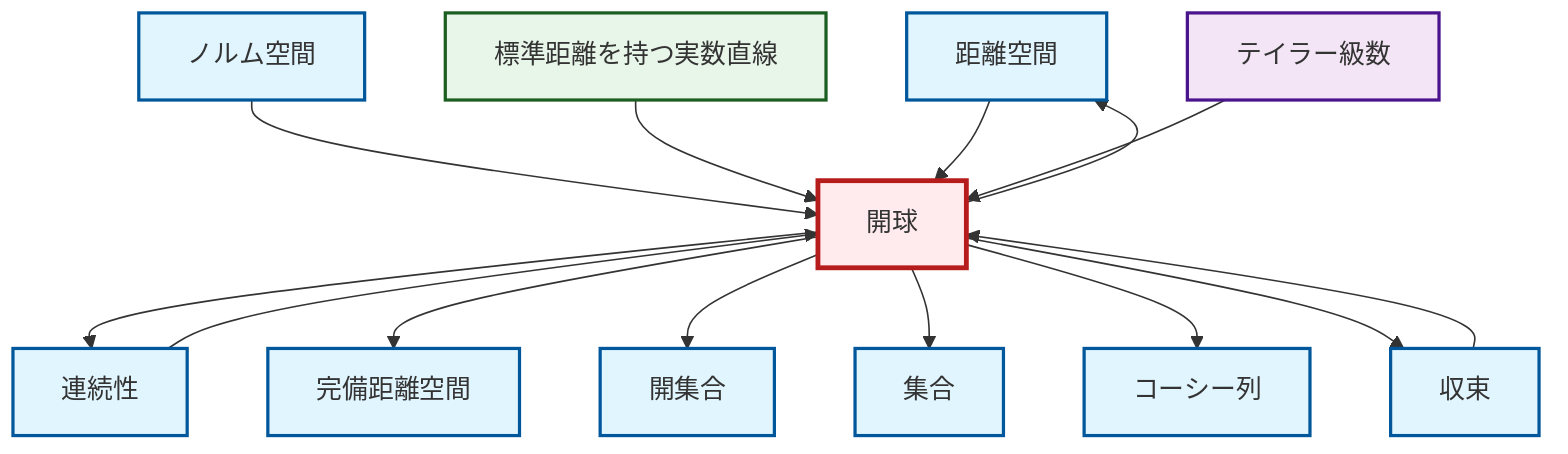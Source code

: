 graph TD
    classDef definition fill:#e1f5fe,stroke:#01579b,stroke-width:2px
    classDef theorem fill:#f3e5f5,stroke:#4a148c,stroke-width:2px
    classDef axiom fill:#fff3e0,stroke:#e65100,stroke-width:2px
    classDef example fill:#e8f5e9,stroke:#1b5e20,stroke-width:2px
    classDef current fill:#ffebee,stroke:#b71c1c,stroke-width:3px
    def-cauchy-sequence["コーシー列"]:::definition
    def-metric-space["距離空間"]:::definition
    def-set["集合"]:::definition
    def-open-ball["開球"]:::definition
    def-continuity["連続性"]:::definition
    def-open-set["開集合"]:::definition
    ex-real-line-metric["標準距離を持つ実数直線"]:::example
    def-convergence["収束"]:::definition
    def-complete-metric-space["完備距離空間"]:::definition
    thm-taylor-series["テイラー級数"]:::theorem
    def-normed-vector-space["ノルム空間"]:::definition
    def-open-ball --> def-continuity
    def-open-ball --> def-complete-metric-space
    def-open-ball --> def-open-set
    def-continuity --> def-open-ball
    def-open-ball --> def-set
    def-open-ball --> def-cauchy-sequence
    def-normed-vector-space --> def-open-ball
    def-convergence --> def-open-ball
    def-open-ball --> def-metric-space
    ex-real-line-metric --> def-open-ball
    def-open-ball --> def-convergence
    def-metric-space --> def-open-ball
    thm-taylor-series --> def-open-ball
    class def-open-ball current